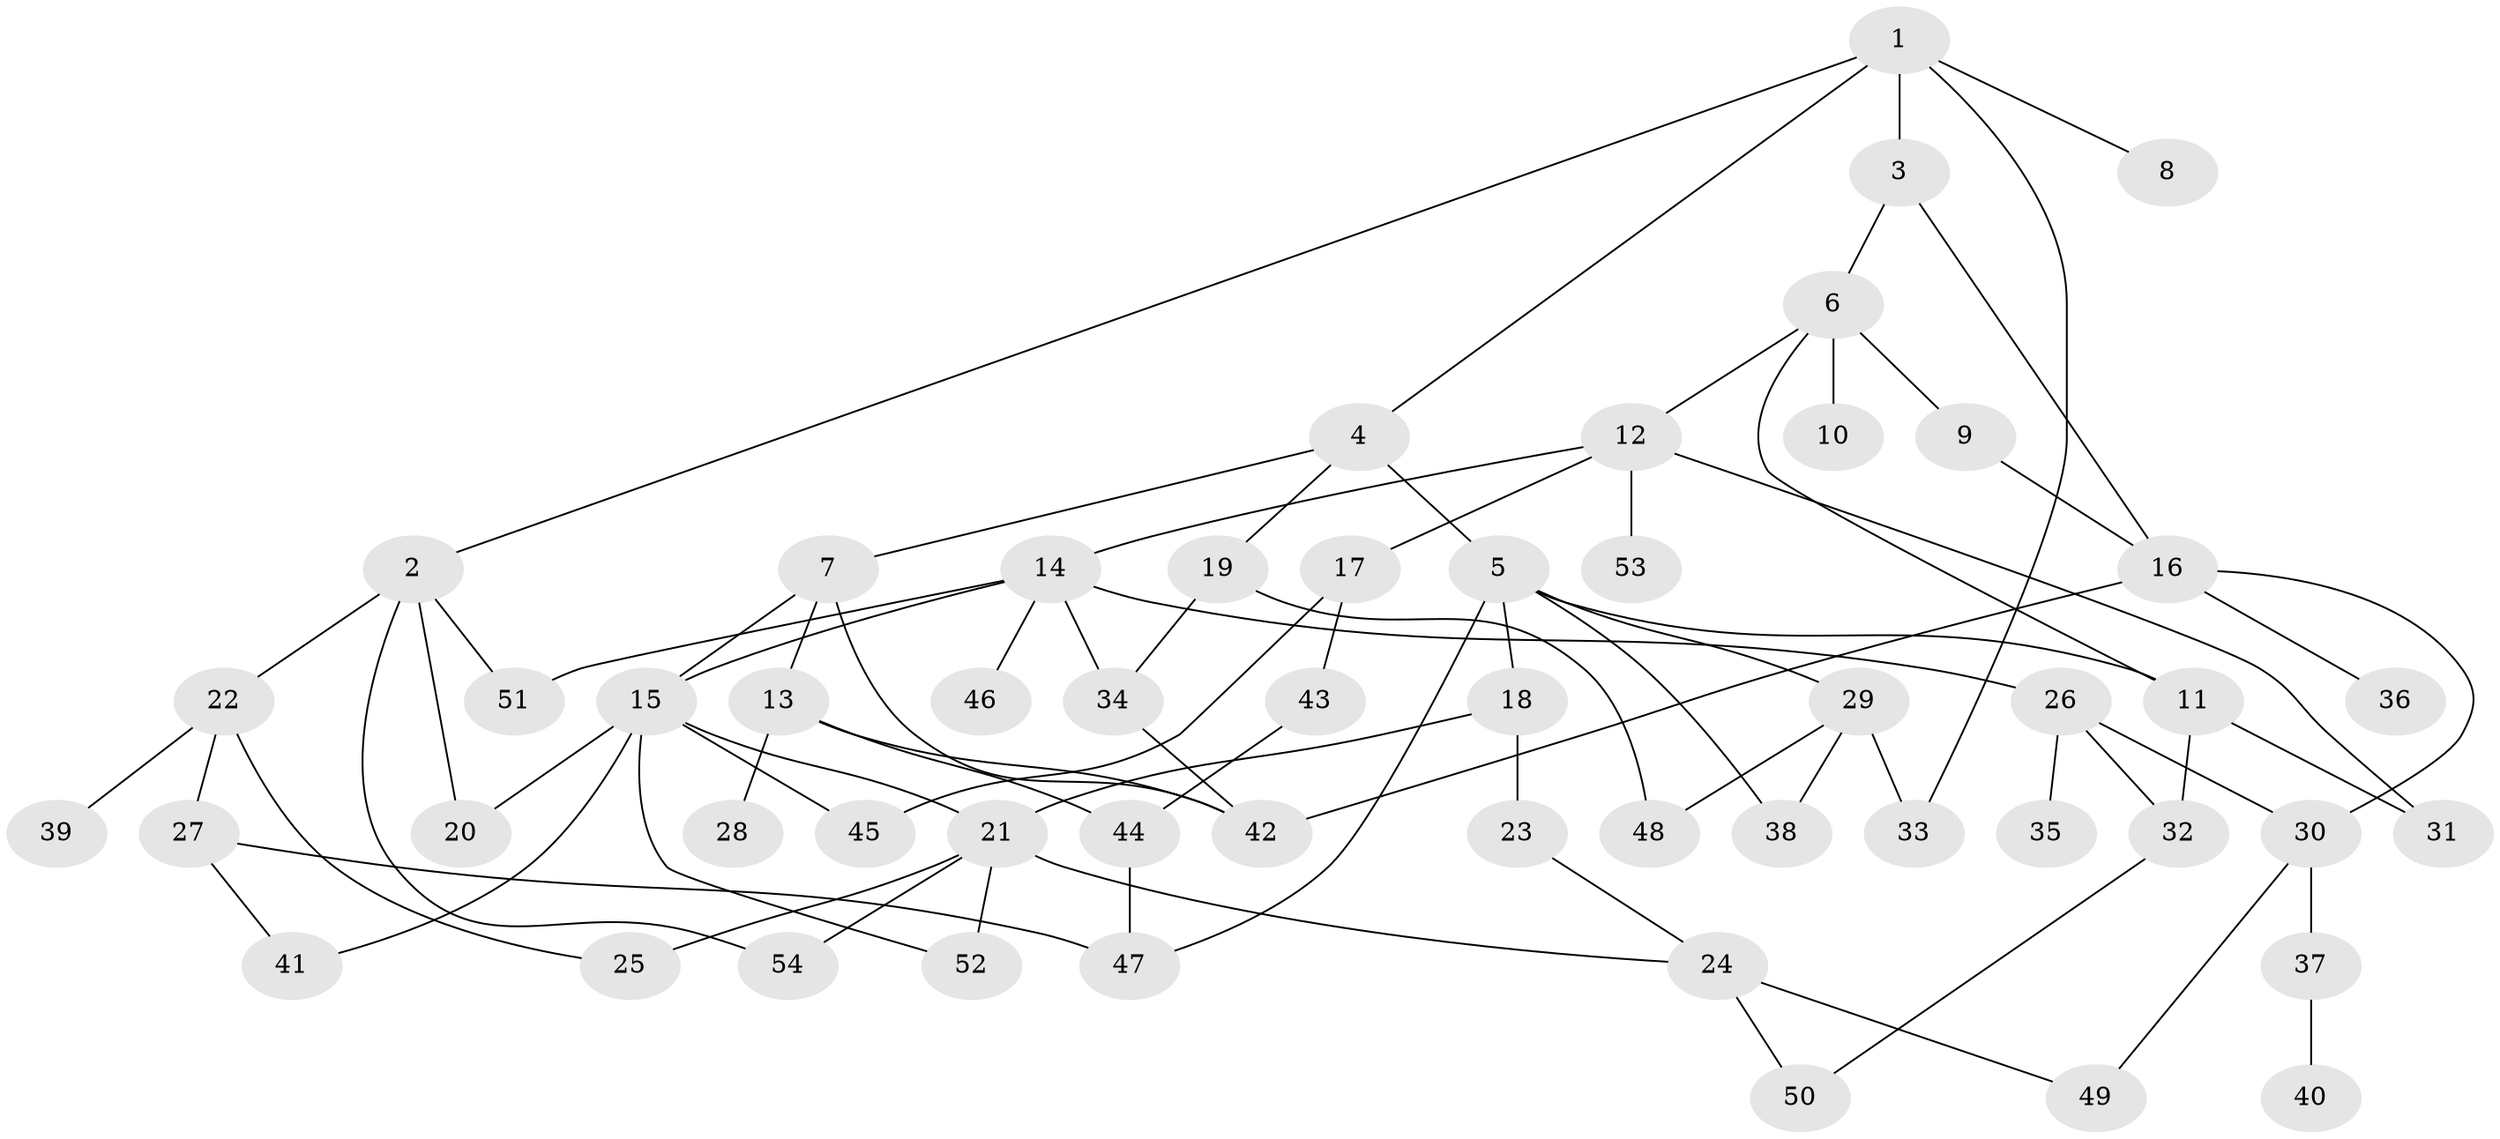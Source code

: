 // coarse degree distribution, {4: 0.1875, 1: 0.4375, 7: 0.125, 3: 0.1875, 2: 0.0625}
// Generated by graph-tools (version 1.1) at 2025/45/03/04/25 21:45:17]
// undirected, 54 vertices, 80 edges
graph export_dot {
graph [start="1"]
  node [color=gray90,style=filled];
  1;
  2;
  3;
  4;
  5;
  6;
  7;
  8;
  9;
  10;
  11;
  12;
  13;
  14;
  15;
  16;
  17;
  18;
  19;
  20;
  21;
  22;
  23;
  24;
  25;
  26;
  27;
  28;
  29;
  30;
  31;
  32;
  33;
  34;
  35;
  36;
  37;
  38;
  39;
  40;
  41;
  42;
  43;
  44;
  45;
  46;
  47;
  48;
  49;
  50;
  51;
  52;
  53;
  54;
  1 -- 2;
  1 -- 3;
  1 -- 4;
  1 -- 8;
  1 -- 33;
  2 -- 22;
  2 -- 51;
  2 -- 54;
  2 -- 20;
  3 -- 6;
  3 -- 16;
  4 -- 5;
  4 -- 7;
  4 -- 19;
  5 -- 11;
  5 -- 18;
  5 -- 29;
  5 -- 38;
  5 -- 47;
  6 -- 9;
  6 -- 10;
  6 -- 12;
  6 -- 11;
  7 -- 13;
  7 -- 42;
  7 -- 15;
  9 -- 16;
  11 -- 31;
  11 -- 32;
  12 -- 14;
  12 -- 17;
  12 -- 53;
  12 -- 31;
  13 -- 28;
  13 -- 44;
  13 -- 42;
  14 -- 15;
  14 -- 26;
  14 -- 46;
  14 -- 51;
  14 -- 34;
  15 -- 20;
  15 -- 52;
  15 -- 45;
  15 -- 21;
  15 -- 41;
  16 -- 36;
  16 -- 42;
  16 -- 30;
  17 -- 43;
  17 -- 45;
  18 -- 21;
  18 -- 23;
  19 -- 34;
  19 -- 48;
  21 -- 24;
  21 -- 25;
  21 -- 52;
  21 -- 54;
  22 -- 27;
  22 -- 39;
  22 -- 25;
  23 -- 24;
  24 -- 49;
  24 -- 50;
  26 -- 30;
  26 -- 35;
  26 -- 32;
  27 -- 41;
  27 -- 47;
  29 -- 33;
  29 -- 38;
  29 -- 48;
  30 -- 37;
  30 -- 49;
  32 -- 50;
  34 -- 42;
  37 -- 40;
  43 -- 44;
  44 -- 47;
}

